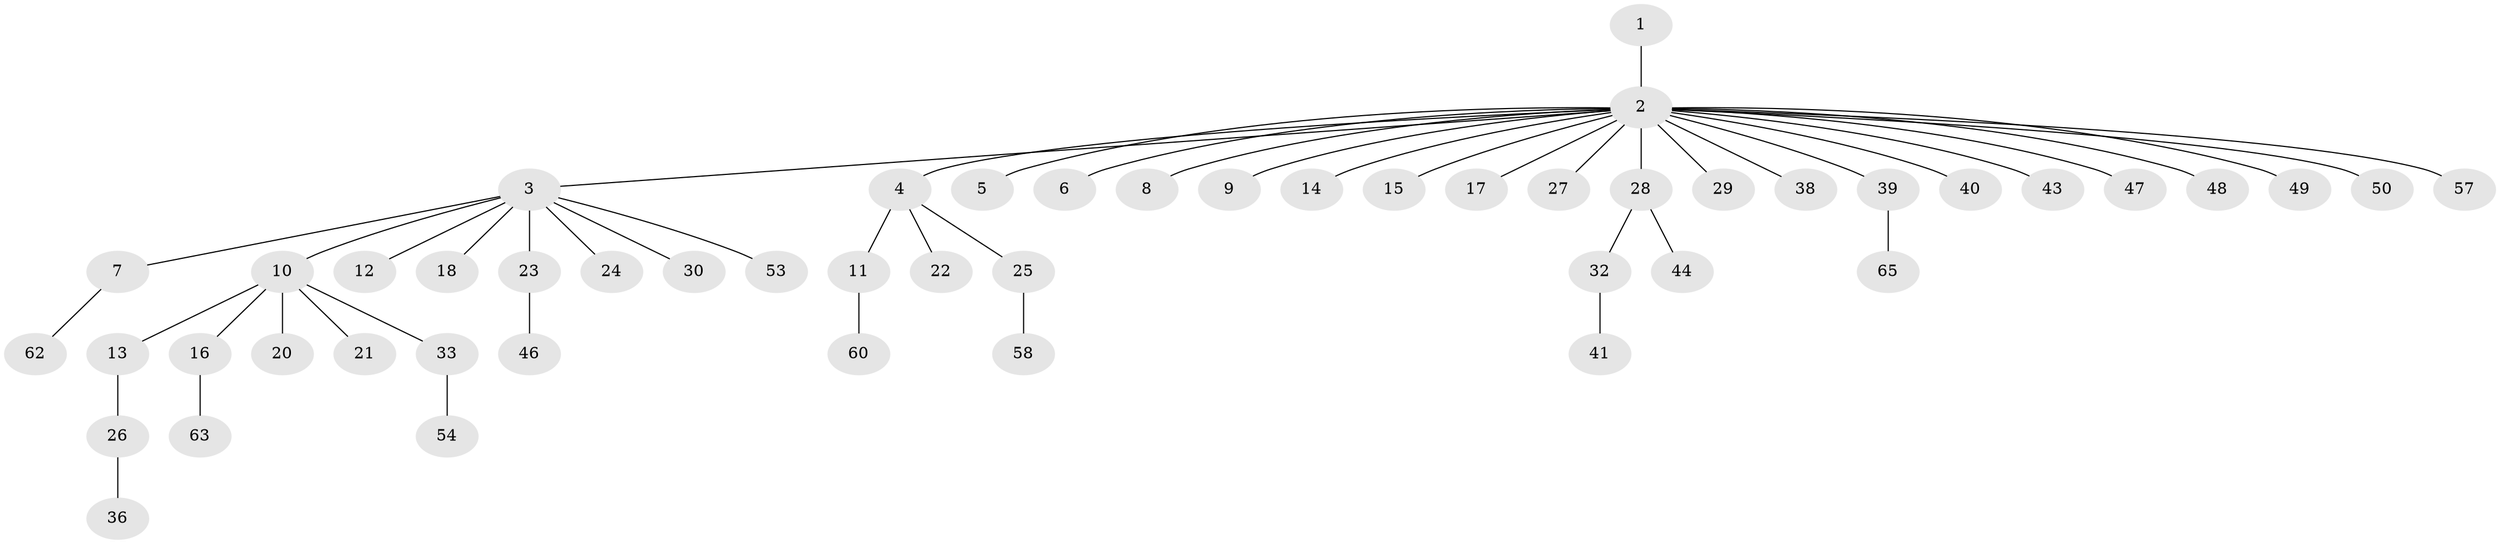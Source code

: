 // Generated by graph-tools (version 1.1) at 2025/51/02/27/25 19:51:54]
// undirected, 51 vertices, 50 edges
graph export_dot {
graph [start="1"]
  node [color=gray90,style=filled];
  1 [super="+56"];
  2 [super="+34"];
  3 [super="+35"];
  4 [super="+64"];
  5;
  6;
  7 [super="+19"];
  8;
  9;
  10 [super="+59"];
  11 [super="+55"];
  12 [super="+61"];
  13;
  14;
  15 [super="+51"];
  16 [super="+42"];
  17;
  18;
  20;
  21;
  22;
  23 [super="+45"];
  24;
  25;
  26 [super="+31"];
  27;
  28 [super="+37"];
  29;
  30;
  32;
  33;
  36;
  38;
  39 [super="+52"];
  40;
  41 [super="+66"];
  43;
  44;
  46;
  47;
  48;
  49;
  50;
  53;
  54;
  57;
  58;
  60;
  62;
  63;
  65;
  1 -- 2;
  2 -- 3;
  2 -- 4;
  2 -- 5;
  2 -- 6;
  2 -- 8;
  2 -- 9;
  2 -- 14;
  2 -- 15;
  2 -- 17;
  2 -- 27;
  2 -- 28;
  2 -- 29;
  2 -- 38;
  2 -- 39;
  2 -- 40;
  2 -- 43;
  2 -- 47;
  2 -- 48;
  2 -- 49;
  2 -- 50;
  2 -- 57;
  3 -- 7;
  3 -- 10;
  3 -- 12;
  3 -- 18;
  3 -- 23;
  3 -- 24;
  3 -- 30;
  3 -- 53;
  4 -- 11;
  4 -- 22;
  4 -- 25;
  7 -- 62;
  10 -- 13;
  10 -- 16;
  10 -- 20;
  10 -- 21;
  10 -- 33;
  11 -- 60;
  13 -- 26;
  16 -- 63;
  23 -- 46;
  25 -- 58;
  26 -- 36;
  28 -- 32;
  28 -- 44;
  32 -- 41;
  33 -- 54;
  39 -- 65;
}
